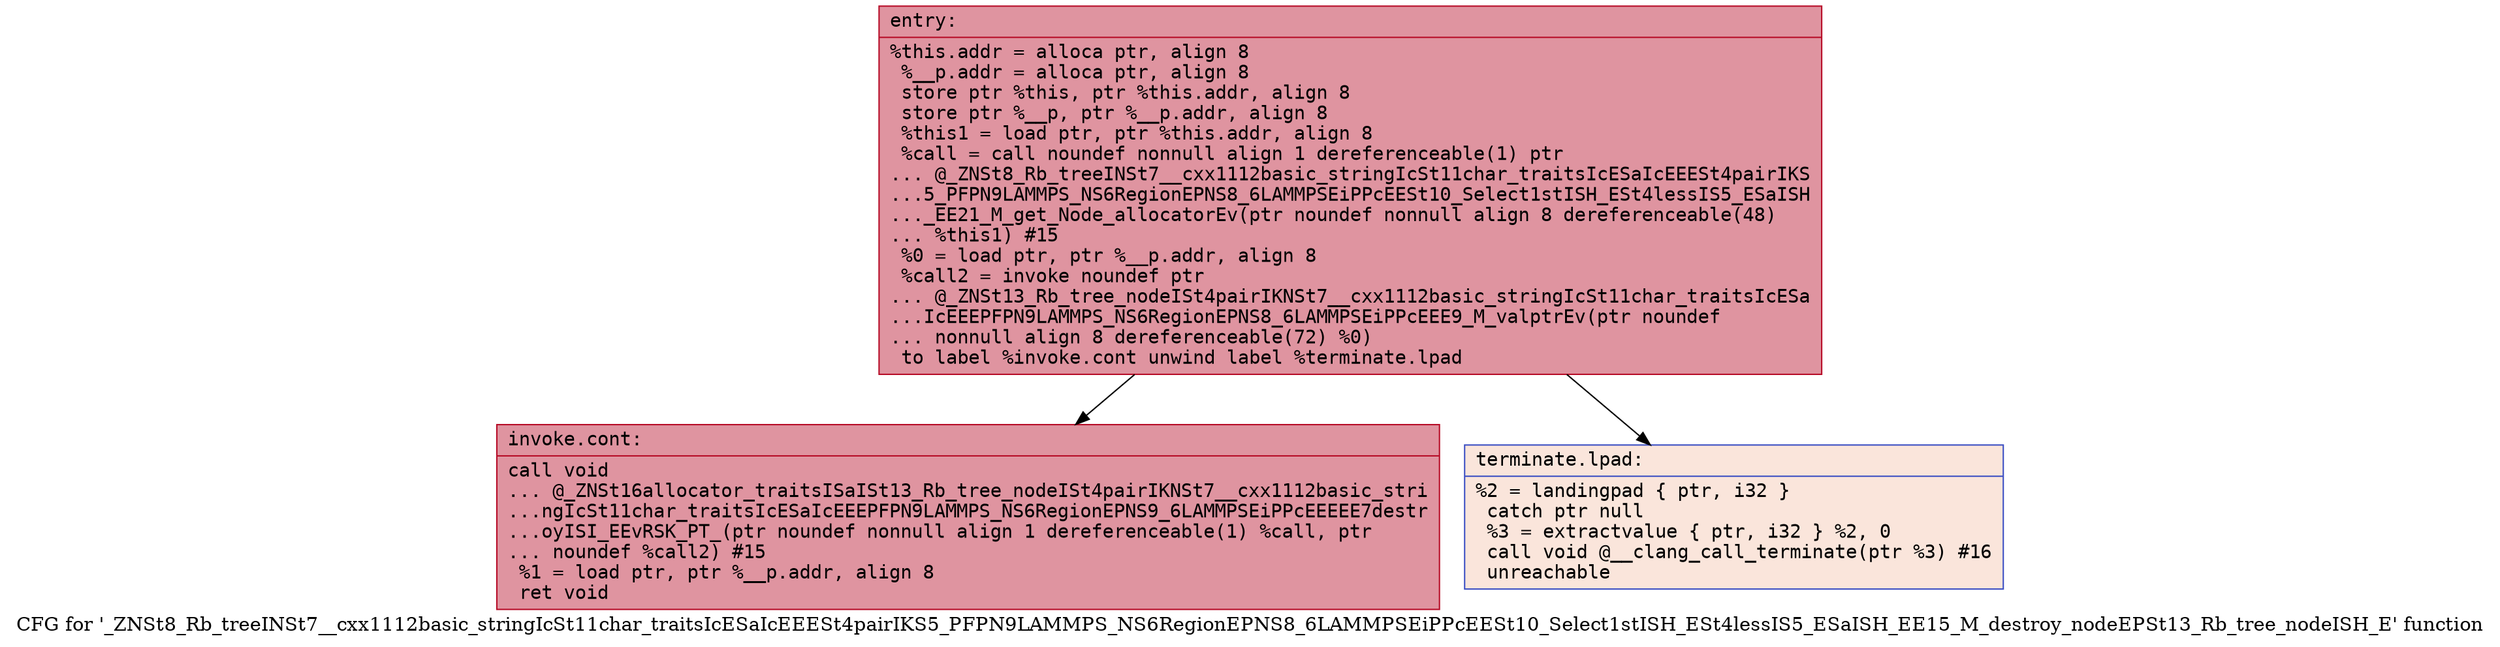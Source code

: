 digraph "CFG for '_ZNSt8_Rb_treeINSt7__cxx1112basic_stringIcSt11char_traitsIcESaIcEEESt4pairIKS5_PFPN9LAMMPS_NS6RegionEPNS8_6LAMMPSEiPPcEESt10_Select1stISH_ESt4lessIS5_ESaISH_EE15_M_destroy_nodeEPSt13_Rb_tree_nodeISH_E' function" {
	label="CFG for '_ZNSt8_Rb_treeINSt7__cxx1112basic_stringIcSt11char_traitsIcESaIcEEESt4pairIKS5_PFPN9LAMMPS_NS6RegionEPNS8_6LAMMPSEiPPcEESt10_Select1stISH_ESt4lessIS5_ESaISH_EE15_M_destroy_nodeEPSt13_Rb_tree_nodeISH_E' function";

	Node0x561837eb9220 [shape=record,color="#b70d28ff", style=filled, fillcolor="#b70d2870" fontname="Courier",label="{entry:\l|  %this.addr = alloca ptr, align 8\l  %__p.addr = alloca ptr, align 8\l  store ptr %this, ptr %this.addr, align 8\l  store ptr %__p, ptr %__p.addr, align 8\l  %this1 = load ptr, ptr %this.addr, align 8\l  %call = call noundef nonnull align 1 dereferenceable(1) ptr\l... @_ZNSt8_Rb_treeINSt7__cxx1112basic_stringIcSt11char_traitsIcESaIcEEESt4pairIKS\l...5_PFPN9LAMMPS_NS6RegionEPNS8_6LAMMPSEiPPcEESt10_Select1stISH_ESt4lessIS5_ESaISH\l..._EE21_M_get_Node_allocatorEv(ptr noundef nonnull align 8 dereferenceable(48)\l... %this1) #15\l  %0 = load ptr, ptr %__p.addr, align 8\l  %call2 = invoke noundef ptr\l... @_ZNSt13_Rb_tree_nodeISt4pairIKNSt7__cxx1112basic_stringIcSt11char_traitsIcESa\l...IcEEEPFPN9LAMMPS_NS6RegionEPNS8_6LAMMPSEiPPcEEE9_M_valptrEv(ptr noundef\l... nonnull align 8 dereferenceable(72) %0)\l          to label %invoke.cont unwind label %terminate.lpad\l}"];
	Node0x561837eb9220 -> Node0x561837eb97b0[tooltip="entry -> invoke.cont\nProbability 100.00%" ];
	Node0x561837eb9220 -> Node0x561837eb9890[tooltip="entry -> terminate.lpad\nProbability 0.00%" ];
	Node0x561837eb97b0 [shape=record,color="#b70d28ff", style=filled, fillcolor="#b70d2870" fontname="Courier",label="{invoke.cont:\l|  call void\l... @_ZNSt16allocator_traitsISaISt13_Rb_tree_nodeISt4pairIKNSt7__cxx1112basic_stri\l...ngIcSt11char_traitsIcESaIcEEEPFPN9LAMMPS_NS6RegionEPNS9_6LAMMPSEiPPcEEEEE7destr\l...oyISI_EEvRSK_PT_(ptr noundef nonnull align 1 dereferenceable(1) %call, ptr\l... noundef %call2) #15\l  %1 = load ptr, ptr %__p.addr, align 8\l  ret void\l}"];
	Node0x561837eb9890 [shape=record,color="#3d50c3ff", style=filled, fillcolor="#f4c5ad70" fontname="Courier",label="{terminate.lpad:\l|  %2 = landingpad \{ ptr, i32 \}\l          catch ptr null\l  %3 = extractvalue \{ ptr, i32 \} %2, 0\l  call void @__clang_call_terminate(ptr %3) #16\l  unreachable\l}"];
}
